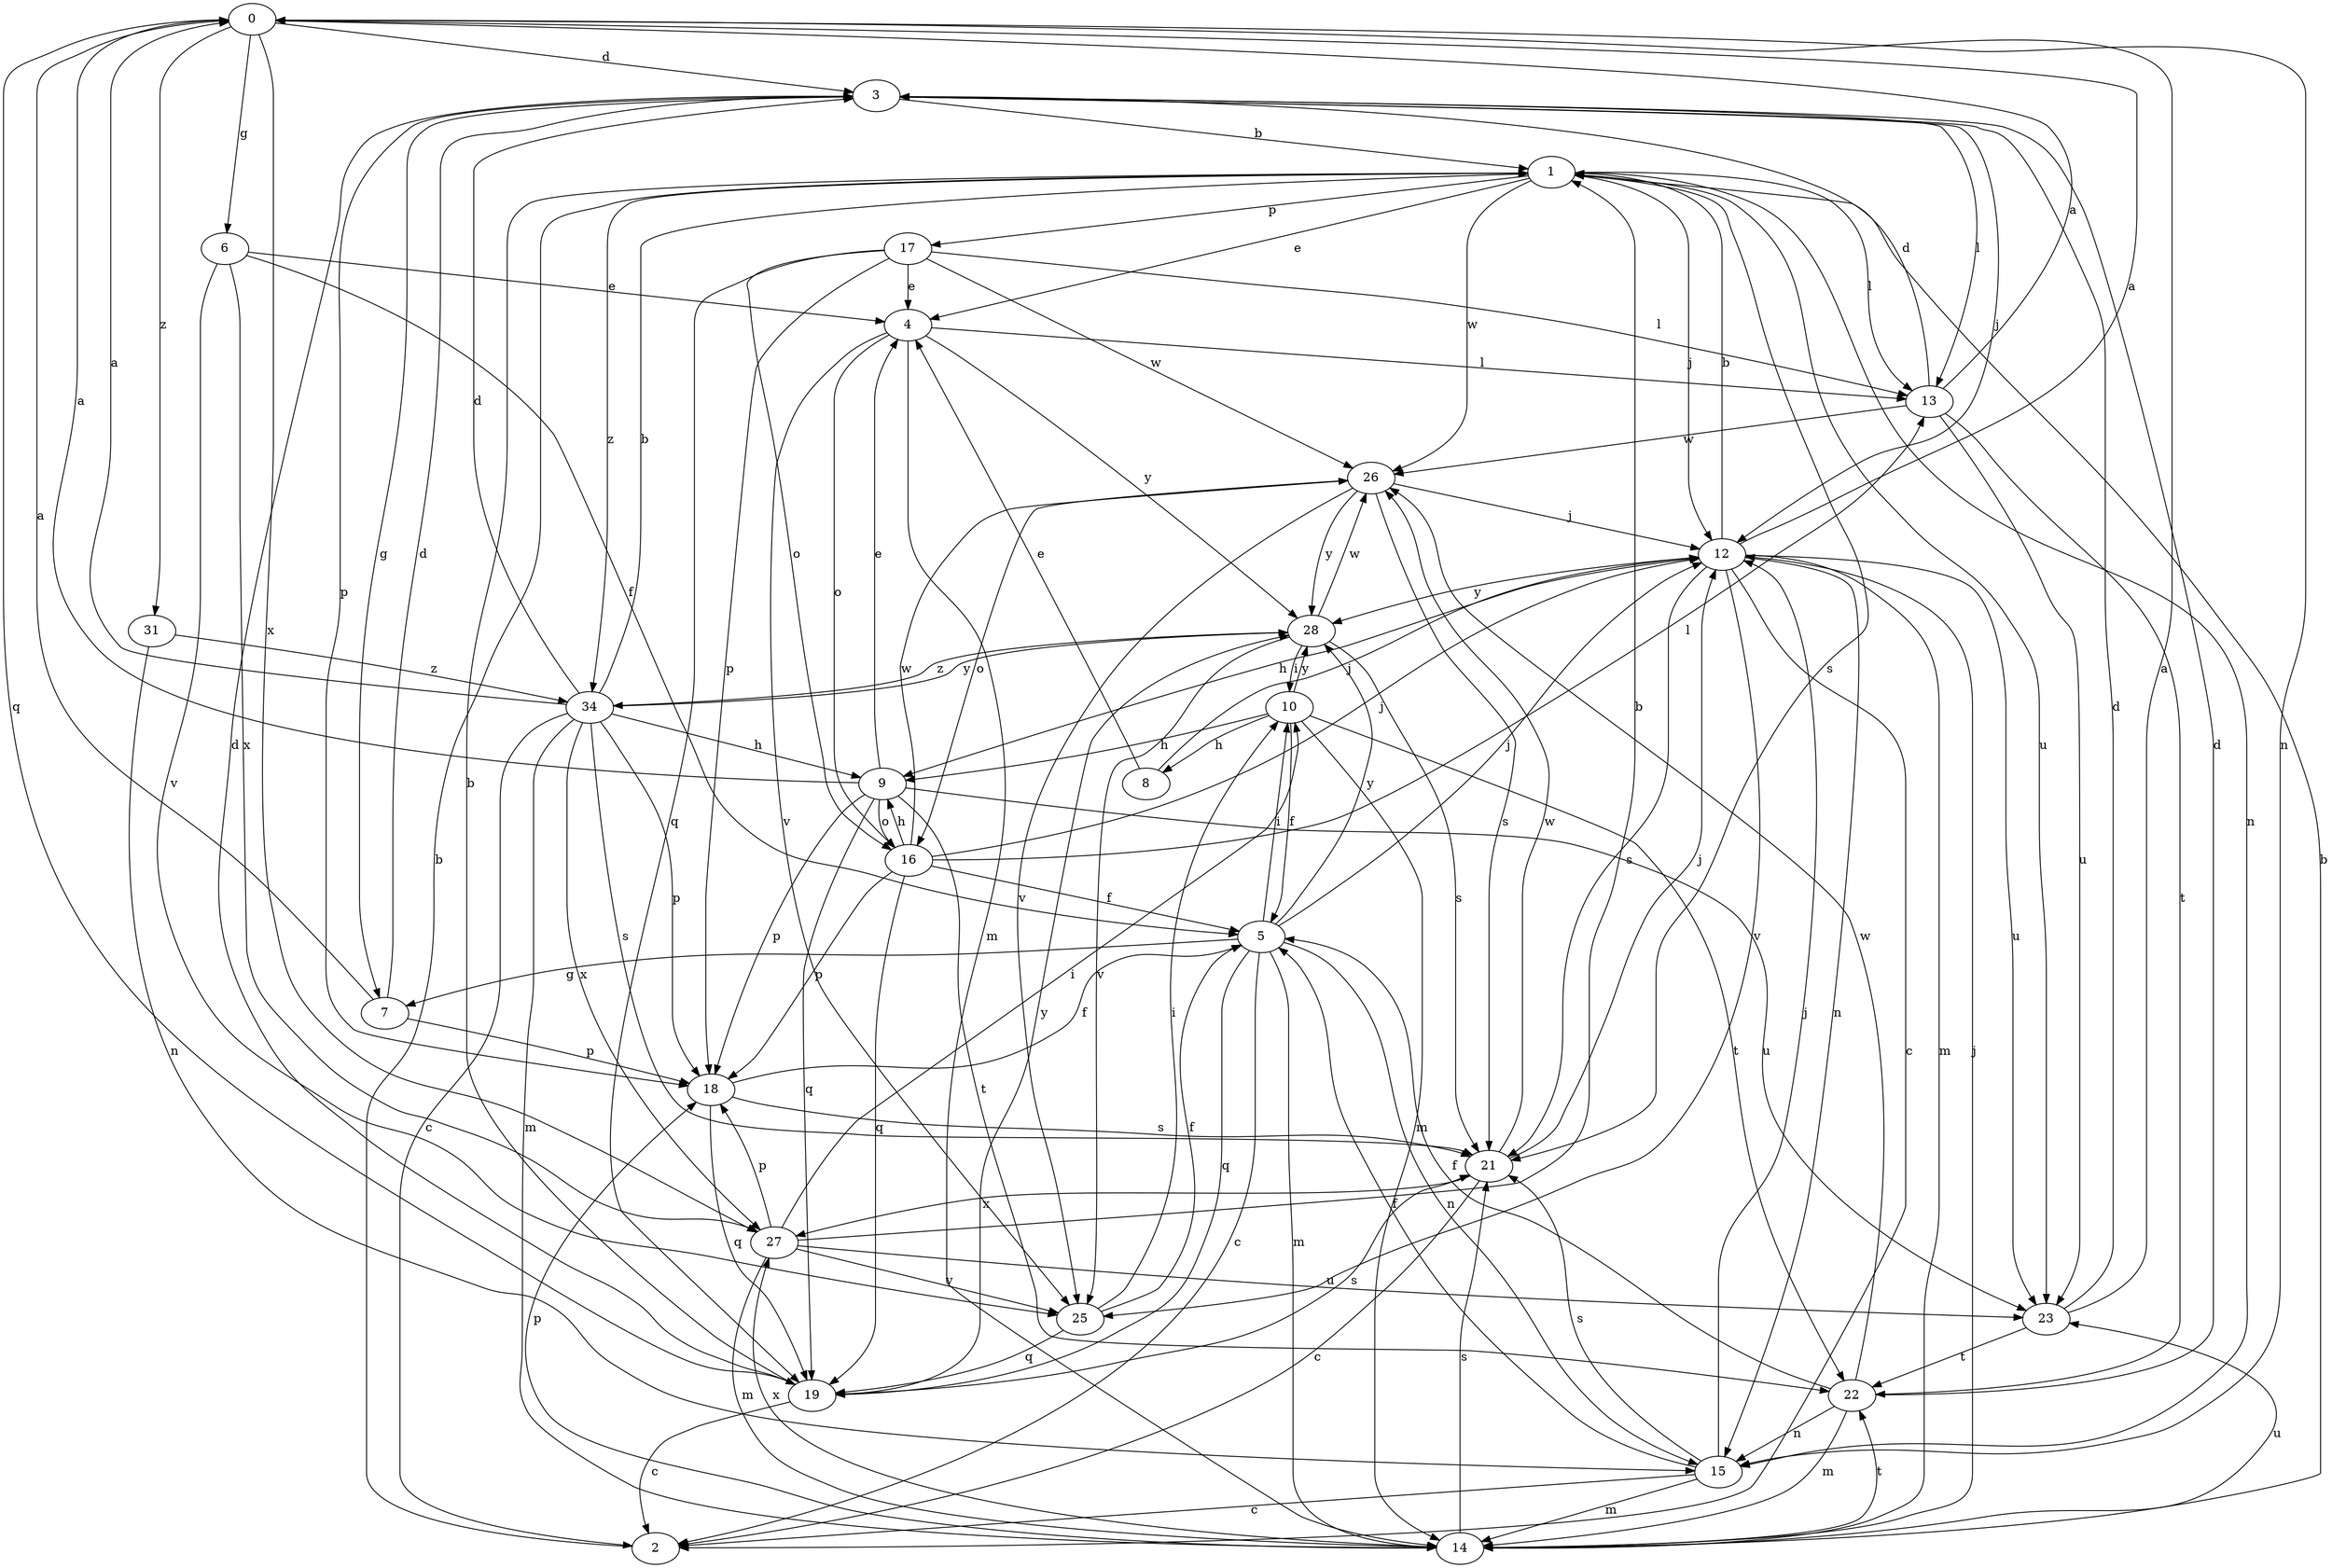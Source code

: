 strict digraph  {
0;
1;
2;
3;
4;
5;
6;
7;
8;
9;
10;
12;
13;
14;
15;
16;
17;
18;
19;
21;
22;
23;
25;
26;
27;
28;
31;
34;
0 -> 3  [label=d];
0 -> 6  [label=g];
0 -> 15  [label=n];
0 -> 19  [label=q];
0 -> 27  [label=x];
0 -> 31  [label=z];
1 -> 4  [label=e];
1 -> 12  [label=j];
1 -> 13  [label=l];
1 -> 15  [label=n];
1 -> 17  [label=p];
1 -> 21  [label=s];
1 -> 23  [label=u];
1 -> 26  [label=w];
1 -> 34  [label=z];
2 -> 1  [label=b];
3 -> 1  [label=b];
3 -> 7  [label=g];
3 -> 12  [label=j];
3 -> 13  [label=l];
3 -> 18  [label=p];
4 -> 13  [label=l];
4 -> 14  [label=m];
4 -> 16  [label=o];
4 -> 25  [label=v];
4 -> 28  [label=y];
5 -> 2  [label=c];
5 -> 7  [label=g];
5 -> 10  [label=i];
5 -> 12  [label=j];
5 -> 14  [label=m];
5 -> 15  [label=n];
5 -> 19  [label=q];
5 -> 28  [label=y];
6 -> 4  [label=e];
6 -> 5  [label=f];
6 -> 25  [label=v];
6 -> 27  [label=x];
7 -> 0  [label=a];
7 -> 3  [label=d];
7 -> 18  [label=p];
8 -> 4  [label=e];
8 -> 12  [label=j];
9 -> 0  [label=a];
9 -> 4  [label=e];
9 -> 16  [label=o];
9 -> 18  [label=p];
9 -> 19  [label=q];
9 -> 22  [label=t];
9 -> 23  [label=u];
10 -> 5  [label=f];
10 -> 8  [label=h];
10 -> 9  [label=h];
10 -> 14  [label=m];
10 -> 22  [label=t];
10 -> 28  [label=y];
12 -> 0  [label=a];
12 -> 1  [label=b];
12 -> 2  [label=c];
12 -> 9  [label=h];
12 -> 14  [label=m];
12 -> 15  [label=n];
12 -> 21  [label=s];
12 -> 23  [label=u];
12 -> 25  [label=v];
12 -> 28  [label=y];
13 -> 0  [label=a];
13 -> 3  [label=d];
13 -> 22  [label=t];
13 -> 23  [label=u];
13 -> 26  [label=w];
14 -> 1  [label=b];
14 -> 12  [label=j];
14 -> 18  [label=p];
14 -> 21  [label=s];
14 -> 22  [label=t];
14 -> 23  [label=u];
14 -> 27  [label=x];
15 -> 2  [label=c];
15 -> 5  [label=f];
15 -> 12  [label=j];
15 -> 14  [label=m];
15 -> 21  [label=s];
16 -> 5  [label=f];
16 -> 9  [label=h];
16 -> 12  [label=j];
16 -> 13  [label=l];
16 -> 18  [label=p];
16 -> 19  [label=q];
16 -> 26  [label=w];
17 -> 4  [label=e];
17 -> 13  [label=l];
17 -> 16  [label=o];
17 -> 18  [label=p];
17 -> 19  [label=q];
17 -> 26  [label=w];
18 -> 5  [label=f];
18 -> 19  [label=q];
18 -> 21  [label=s];
19 -> 1  [label=b];
19 -> 2  [label=c];
19 -> 3  [label=d];
19 -> 21  [label=s];
19 -> 28  [label=y];
21 -> 2  [label=c];
21 -> 12  [label=j];
21 -> 26  [label=w];
21 -> 27  [label=x];
22 -> 3  [label=d];
22 -> 5  [label=f];
22 -> 14  [label=m];
22 -> 15  [label=n];
22 -> 26  [label=w];
23 -> 0  [label=a];
23 -> 3  [label=d];
23 -> 22  [label=t];
25 -> 5  [label=f];
25 -> 10  [label=i];
25 -> 19  [label=q];
26 -> 12  [label=j];
26 -> 16  [label=o];
26 -> 21  [label=s];
26 -> 25  [label=v];
26 -> 28  [label=y];
27 -> 1  [label=b];
27 -> 10  [label=i];
27 -> 14  [label=m];
27 -> 18  [label=p];
27 -> 23  [label=u];
27 -> 25  [label=v];
28 -> 10  [label=i];
28 -> 21  [label=s];
28 -> 25  [label=v];
28 -> 26  [label=w];
28 -> 34  [label=z];
31 -> 15  [label=n];
31 -> 34  [label=z];
34 -> 0  [label=a];
34 -> 1  [label=b];
34 -> 2  [label=c];
34 -> 3  [label=d];
34 -> 9  [label=h];
34 -> 14  [label=m];
34 -> 18  [label=p];
34 -> 21  [label=s];
34 -> 27  [label=x];
34 -> 28  [label=y];
}
